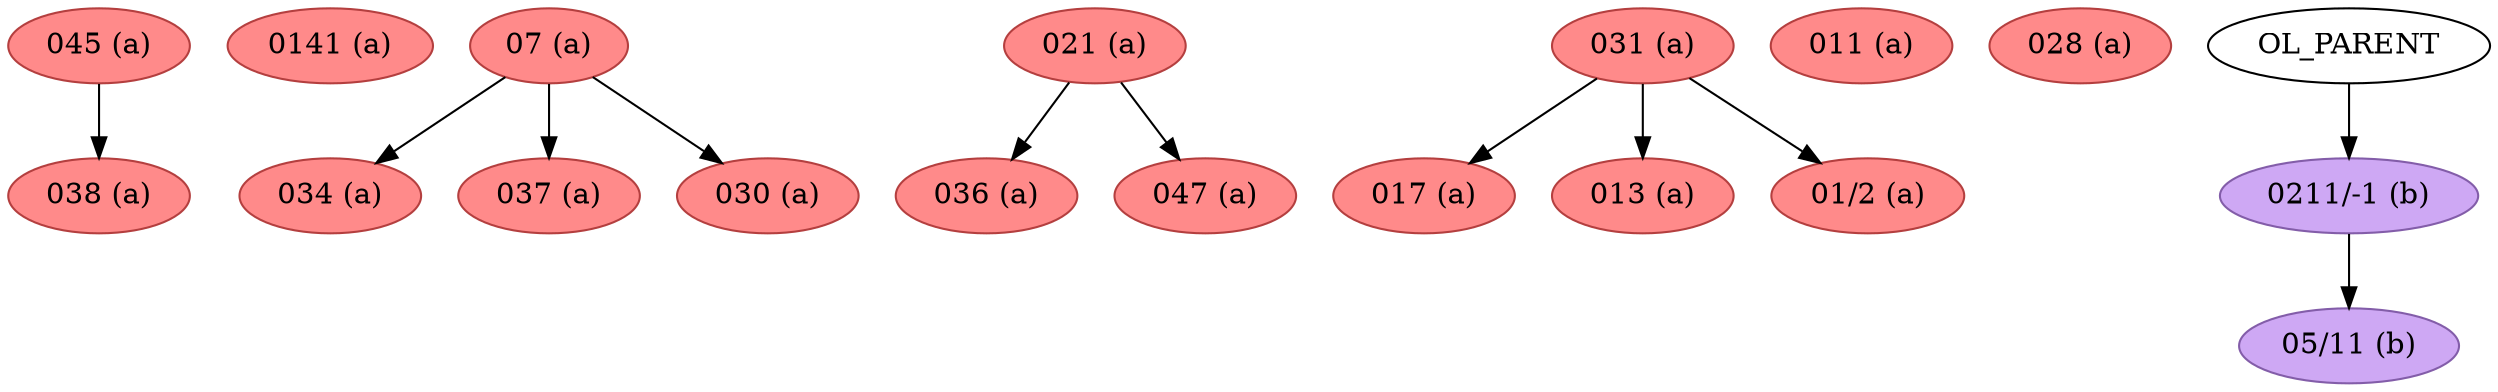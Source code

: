 strict digraph G {
"038 (a)" [fillcolor="#FF8A8A", color="#b43f3f", style=filled];
"0141 (a)" [fillcolor="#FF8A8A", color="#b43f3f", style=filled];
"034 (a)" [fillcolor="#FF8A8A", color="#b43f3f", style=filled];
"07 (a)" [fillcolor="#FF8A8A", color="#b43f3f", style=filled];
"036 (a)" [fillcolor="#FF8A8A", color="#b43f3f", style=filled];
"017 (a)" [fillcolor="#FF8A8A", color="#b43f3f", style=filled];
"011 (a)" [fillcolor="#FF8A8A", color="#b43f3f", style=filled];
"045 (a)" [fillcolor="#FF8A8A", color="#b43f3f", style=filled];
"028 (a)" [fillcolor="#FF8A8A", color="#b43f3f", style=filled];
OL_PARENT;
"047 (a)" [fillcolor="#FF8A8A", color="#b43f3f", style=filled];
"037 (a)" [fillcolor="#FF8A8A", color="#b43f3f", style=filled];
"013 (a)" [fillcolor="#FF8A8A", color="#b43f3f", style=filled];
"05/11 (b)" [fillcolor="#CEA8F4", color="#835da9", style=filled];
"0211/-1 (b)" [fillcolor="#CEA8F4", color="#835da9", style=filled];
"031 (a)" [fillcolor="#FF8A8A", color="#b43f3f", style=filled];
"01/2 (a)" [fillcolor="#FF8A8A", color="#b43f3f", style=filled];
"030 (a)" [fillcolor="#FF8A8A", color="#b43f3f", style=filled];
"021 (a)" [fillcolor="#FF8A8A", color="#b43f3f", style=filled];
"07 (a)" -> "037 (a)";
"07 (a)" -> "030 (a)";
"07 (a)" -> "034 (a)";
"045 (a)" -> "038 (a)";
OL_PARENT -> "0211/-1 (b)";
"0211/-1 (b)" -> "05/11 (b)";
"031 (a)" -> "013 (a)";
"031 (a)" -> "017 (a)";
"031 (a)" -> "01/2 (a)";
"021 (a)" -> "036 (a)";
"021 (a)" -> "047 (a)";
}
